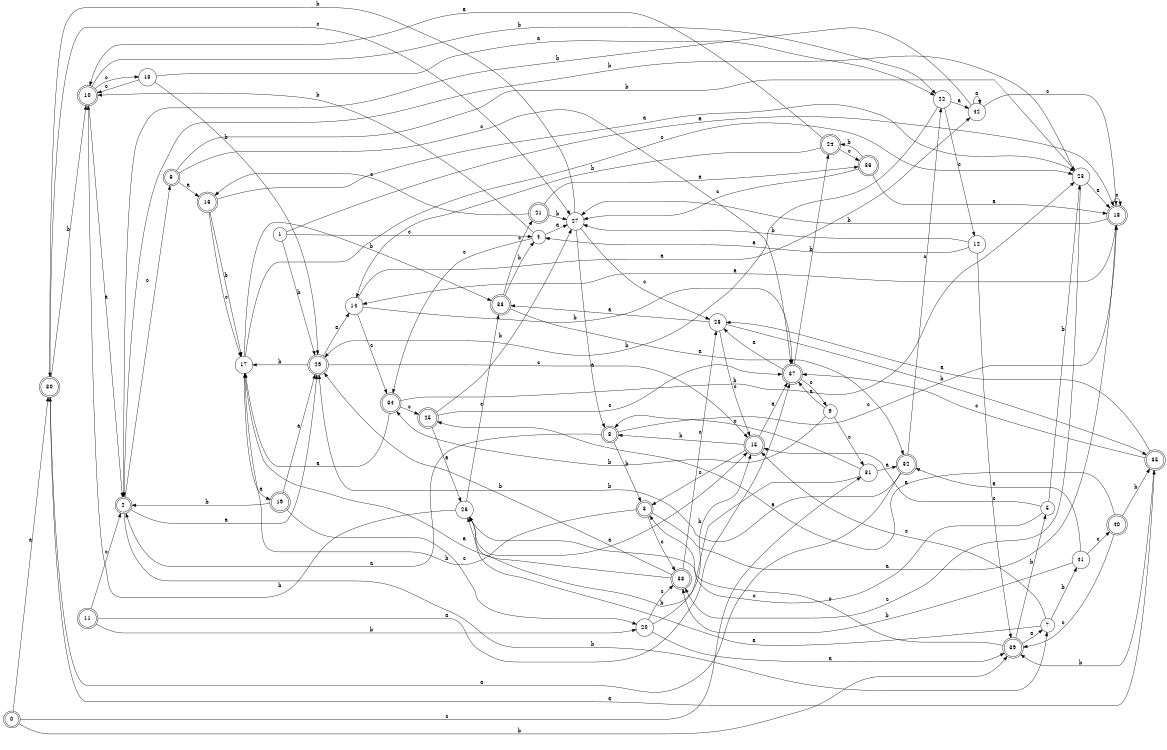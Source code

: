 digraph n35_2 {
__start0 [label="" shape="none"];

rankdir=LR;
size="8,5";

s0 [style="rounded,filled", color="black", fillcolor="white" shape="doublecircle", label="0"];
s1 [style="filled", color="black", fillcolor="white" shape="circle", label="1"];
s2 [style="rounded,filled", color="black", fillcolor="white" shape="doublecircle", label="2"];
s3 [style="rounded,filled", color="black", fillcolor="white" shape="doublecircle", label="3"];
s4 [style="filled", color="black", fillcolor="white" shape="circle", label="4"];
s5 [style="filled", color="black", fillcolor="white" shape="circle", label="5"];
s6 [style="rounded,filled", color="black", fillcolor="white" shape="doublecircle", label="6"];
s7 [style="filled", color="black", fillcolor="white" shape="circle", label="7"];
s8 [style="rounded,filled", color="black", fillcolor="white" shape="doublecircle", label="8"];
s9 [style="filled", color="black", fillcolor="white" shape="circle", label="9"];
s10 [style="rounded,filled", color="black", fillcolor="white" shape="doublecircle", label="10"];
s11 [style="rounded,filled", color="black", fillcolor="white" shape="doublecircle", label="11"];
s12 [style="filled", color="black", fillcolor="white" shape="circle", label="12"];
s13 [style="filled", color="black", fillcolor="white" shape="circle", label="13"];
s14 [style="filled", color="black", fillcolor="white" shape="circle", label="14"];
s15 [style="rounded,filled", color="black", fillcolor="white" shape="doublecircle", label="15"];
s16 [style="rounded,filled", color="black", fillcolor="white" shape="doublecircle", label="16"];
s17 [style="filled", color="black", fillcolor="white" shape="circle", label="17"];
s18 [style="rounded,filled", color="black", fillcolor="white" shape="doublecircle", label="18"];
s19 [style="rounded,filled", color="black", fillcolor="white" shape="doublecircle", label="19"];
s20 [style="filled", color="black", fillcolor="white" shape="circle", label="20"];
s21 [style="rounded,filled", color="black", fillcolor="white" shape="doublecircle", label="21"];
s22 [style="filled", color="black", fillcolor="white" shape="circle", label="22"];
s23 [style="filled", color="black", fillcolor="white" shape="circle", label="23"];
s24 [style="rounded,filled", color="black", fillcolor="white" shape="doublecircle", label="24"];
s25 [style="rounded,filled", color="black", fillcolor="white" shape="doublecircle", label="25"];
s26 [style="filled", color="black", fillcolor="white" shape="circle", label="26"];
s27 [style="filled", color="black", fillcolor="white" shape="circle", label="27"];
s28 [style="filled", color="black", fillcolor="white" shape="circle", label="28"];
s29 [style="rounded,filled", color="black", fillcolor="white" shape="doublecircle", label="29"];
s30 [style="rounded,filled", color="black", fillcolor="white" shape="doublecircle", label="30"];
s31 [style="filled", color="black", fillcolor="white" shape="circle", label="31"];
s32 [style="rounded,filled", color="black", fillcolor="white" shape="doublecircle", label="32"];
s33 [style="rounded,filled", color="black", fillcolor="white" shape="doublecircle", label="33"];
s34 [style="rounded,filled", color="black", fillcolor="white" shape="doublecircle", label="34"];
s35 [style="rounded,filled", color="black", fillcolor="white" shape="doublecircle", label="35"];
s36 [style="rounded,filled", color="black", fillcolor="white" shape="doublecircle", label="36"];
s37 [style="rounded,filled", color="black", fillcolor="white" shape="doublecircle", label="37"];
s38 [style="rounded,filled", color="black", fillcolor="white" shape="doublecircle", label="38"];
s39 [style="rounded,filled", color="black", fillcolor="white" shape="doublecircle", label="39"];
s40 [style="rounded,filled", color="black", fillcolor="white" shape="doublecircle", label="40"];
s41 [style="filled", color="black", fillcolor="white" shape="circle", label="41"];
s42 [style="filled", color="black", fillcolor="white" shape="circle", label="42"];
s0 -> s30 [label="a"];
s0 -> s39 [label="b"];
s0 -> s31 [label="c"];
s1 -> s18 [label="a"];
s1 -> s29 [label="b"];
s1 -> s4 [label="c"];
s2 -> s29 [label="a"];
s2 -> s7 [label="b"];
s2 -> s6 [label="c"];
s3 -> s18 [label="a"];
s3 -> s17 [label="b"];
s3 -> s38 [label="c"];
s4 -> s27 [label="a"];
s4 -> s10 [label="b"];
s4 -> s34 [label="c"];
s5 -> s15 [label="a"];
s5 -> s23 [label="b"];
s5 -> s26 [label="c"];
s6 -> s16 [label="a"];
s6 -> s23 [label="b"];
s6 -> s37 [label="c"];
s7 -> s26 [label="a"];
s7 -> s41 [label="b"];
s7 -> s15 [label="c"];
s8 -> s2 [label="a"];
s8 -> s3 [label="b"];
s8 -> s18 [label="c"];
s9 -> s37 [label="a"];
s9 -> s34 [label="b"];
s9 -> s31 [label="c"];
s10 -> s2 [label="a"];
s10 -> s22 [label="b"];
s10 -> s13 [label="c"];
s11 -> s37 [label="a"];
s11 -> s20 [label="b"];
s11 -> s2 [label="c"];
s12 -> s4 [label="a"];
s12 -> s27 [label="b"];
s12 -> s39 [label="c"];
s13 -> s22 [label="a"];
s13 -> s29 [label="b"];
s13 -> s10 [label="c"];
s14 -> s42 [label="a"];
s14 -> s37 [label="b"];
s14 -> s34 [label="c"];
s15 -> s37 [label="a"];
s15 -> s8 [label="b"];
s15 -> s3 [label="c"];
s16 -> s23 [label="a"];
s16 -> s17 [label="b"];
s16 -> s17 [label="c"];
s17 -> s19 [label="a"];
s17 -> s33 [label="b"];
s17 -> s23 [label="c"];
s18 -> s14 [label="a"];
s18 -> s27 [label="b"];
s18 -> s18 [label="c"];
s19 -> s29 [label="a"];
s19 -> s2 [label="b"];
s19 -> s20 [label="c"];
s20 -> s39 [label="a"];
s20 -> s15 [label="b"];
s20 -> s38 [label="c"];
s21 -> s36 [label="a"];
s21 -> s27 [label="b"];
s21 -> s16 [label="c"];
s22 -> s42 [label="a"];
s22 -> s29 [label="b"];
s22 -> s12 [label="c"];
s23 -> s18 [label="a"];
s23 -> s2 [label="b"];
s23 -> s38 [label="c"];
s24 -> s10 [label="a"];
s24 -> s14 [label="b"];
s24 -> s36 [label="c"];
s25 -> s26 [label="a"];
s25 -> s27 [label="b"];
s25 -> s37 [label="c"];
s26 -> s15 [label="a"];
s26 -> s10 [label="b"];
s26 -> s33 [label="c"];
s27 -> s8 [label="a"];
s27 -> s30 [label="b"];
s27 -> s28 [label="c"];
s28 -> s33 [label="a"];
s28 -> s35 [label="b"];
s28 -> s15 [label="c"];
s29 -> s14 [label="a"];
s29 -> s17 [label="b"];
s29 -> s15 [label="c"];
s30 -> s35 [label="a"];
s30 -> s10 [label="b"];
s30 -> s27 [label="c"];
s31 -> s32 [label="a"];
s31 -> s26 [label="b"];
s31 -> s8 [label="c"];
s32 -> s30 [label="a"];
s32 -> s29 [label="b"];
s32 -> s22 [label="c"];
s33 -> s32 [label="a"];
s33 -> s4 [label="b"];
s33 -> s21 [label="c"];
s34 -> s17 [label="a"];
s34 -> s23 [label="b"];
s34 -> s25 [label="c"];
s35 -> s28 [label="a"];
s35 -> s39 [label="b"];
s35 -> s37 [label="c"];
s36 -> s18 [label="a"];
s36 -> s24 [label="b"];
s36 -> s27 [label="c"];
s37 -> s28 [label="a"];
s37 -> s24 [label="b"];
s37 -> s9 [label="c"];
s38 -> s17 [label="a"];
s38 -> s29 [label="b"];
s38 -> s28 [label="c"];
s39 -> s7 [label="a"];
s39 -> s5 [label="b"];
s39 -> s3 [label="c"];
s40 -> s25 [label="a"];
s40 -> s35 [label="b"];
s40 -> s39 [label="c"];
s41 -> s32 [label="a"];
s41 -> s38 [label="b"];
s41 -> s40 [label="c"];
s42 -> s42 [label="a"];
s42 -> s2 [label="b"];
s42 -> s18 [label="c"];

}